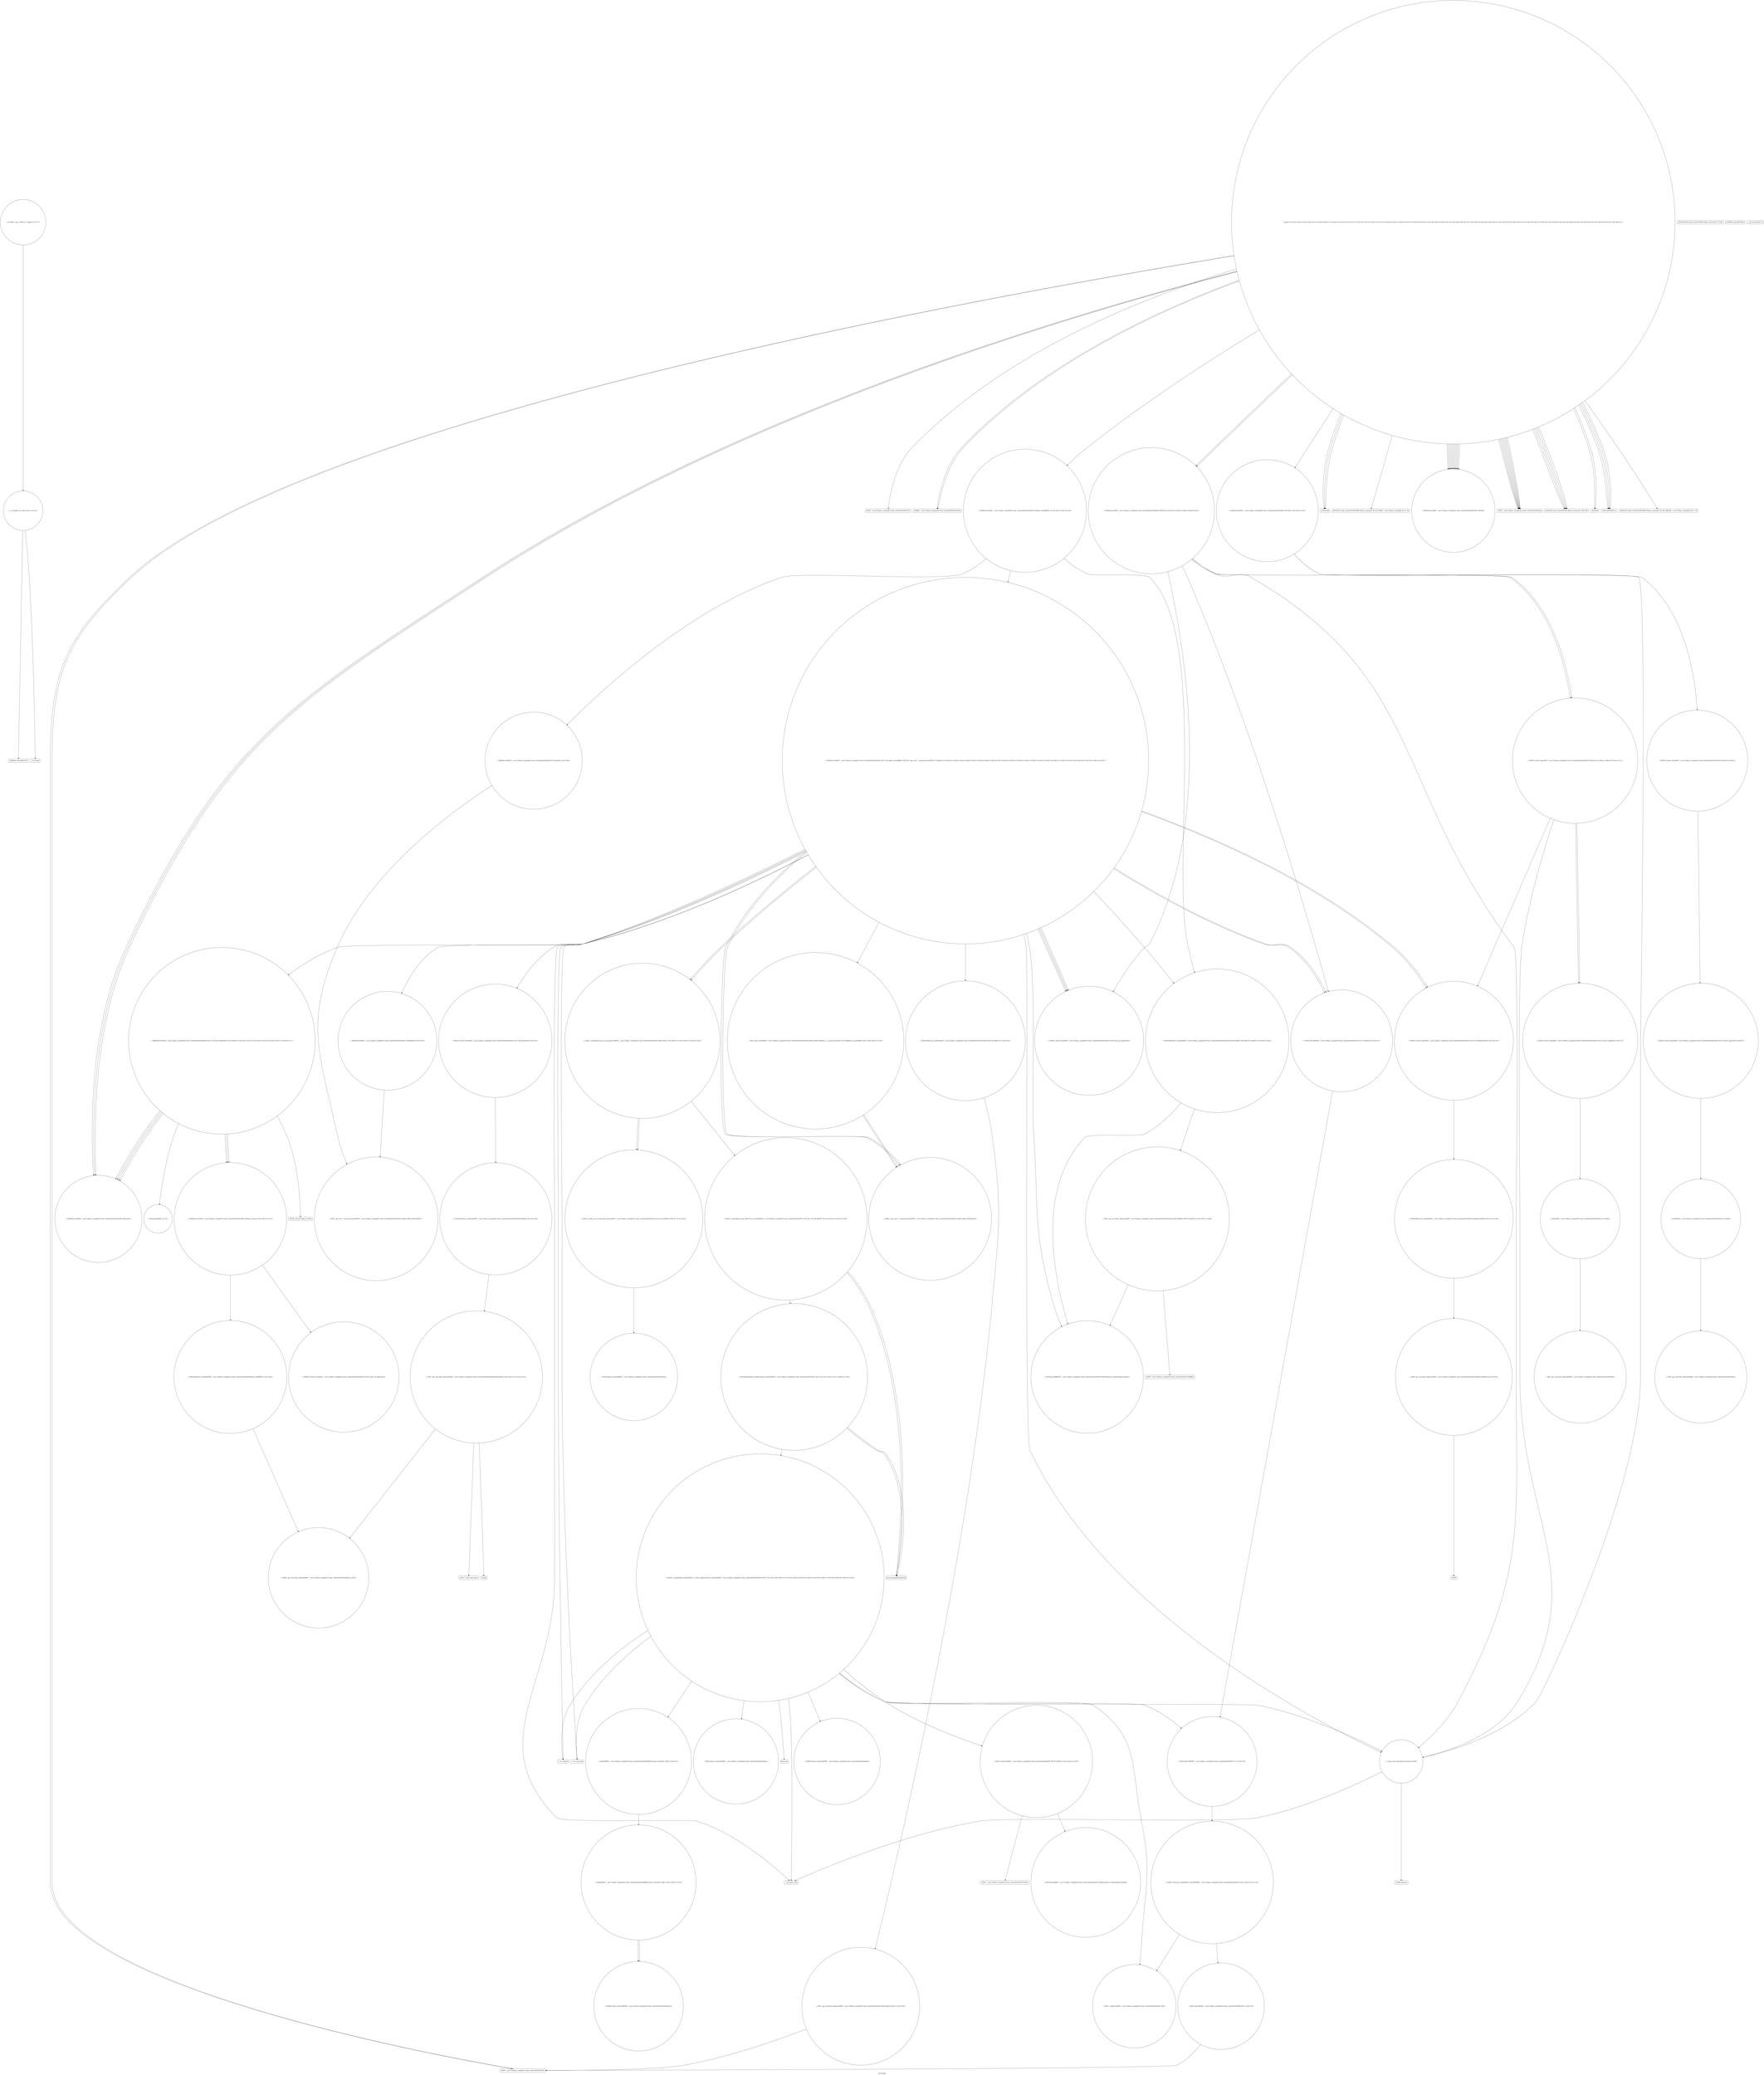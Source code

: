 digraph "Call Graph" {
	label="Call Graph";

	Node0x556284b9d740 [shape=record,shape=circle,label="{__cxx_global_var_init|{<s0>1|<s1>2}}"];
	Node0x556284b9d740:s0 -> Node0x556284b9d7c0[color=black];
	Node0x556284b9d740:s1 -> Node0x556284d23e90[color=black];
	Node0x556284d25390 [shape=record,shape=circle,label="{_ZNSt6vectorINSt7__cxx1112basic_stringIcSt11char_traitsIcESaIcEEESaIS5_EE3endEv|{<s0>106}}"];
	Node0x556284d25390:s0 -> Node0x556284d26d30[color=black];
	Node0x556284d24090 [shape=record,shape=Mrecord,label="{_ZNSt7__cxx1112basic_stringIcSt11char_traitsIcESaIcEEC1Ev}"];
	Node0x556284d26730 [shape=record,shape=circle,label="{_ZNSt12_Vector_baseINSt7__cxx1112basic_stringIcSt11char_traitsIcESaIcEEESaIS5_EE11_M_allocateEm|{<s0>121}}"];
	Node0x556284d26730:s0 -> Node0x556284d26db0[color=black];
	Node0x556284d24410 [shape=record,shape=Mrecord,label="{_ZNKSt7__cxx1112basic_stringIcSt11char_traitsIcESaIcEE4sizeEv}"];
	Node0x556284d26ab0 [shape=record,shape=Mrecord,label="{_ZSt20__throw_length_errorPKc}"];
	Node0x556284d24790 [shape=record,shape=circle,label="{_ZNSt6vectorINSt7__cxx1112basic_stringIcSt11char_traitsIcESaIcEEESaIS5_EED2Ev|{<s0>57|<s1>58|<s2>59|<s3>60|<s4>61}}"];
	Node0x556284d24790:s0 -> Node0x556284d24c10[color=black];
	Node0x556284d24790:s1 -> Node0x556284d24b90[color=black];
	Node0x556284d24790:s2 -> Node0x556284d24c90[color=black];
	Node0x556284d24790:s3 -> Node0x556284d24c90[color=black];
	Node0x556284d24790:s4 -> Node0x556284d24890[color=black];
	Node0x556284d26e30 [shape=record,shape=circle,label="{_ZN9__gnu_cxx13new_allocatorINSt7__cxx1112basic_stringIcSt11char_traitsIcESaIcEEEE8allocateEmPKv|{<s0>130|<s1>131|<s2>132}}"];
	Node0x556284d26e30:s0 -> Node0x556284d26cb0[color=black];
	Node0x556284d26e30:s1 -> Node0x556284d26eb0[color=black];
	Node0x556284d26e30:s2 -> Node0x556284d26f30[color=black];
	Node0x556284d24b10 [shape=record,shape=circle,label="{_ZN9__gnu_cxx13new_allocatorINSt7__cxx1112basic_stringIcSt11char_traitsIcESaIcEEEEC2Ev}"];
	Node0x556284d271b0 [shape=record,shape=circle,label="{_ZNSt20__uninitialized_copyILb0EE13__uninit_copyISt13move_iteratorIPNSt7__cxx1112basic_stringIcSt11char_traitsIcESaIcEEEES9_EET0_T_SC_SB_|{<s0>140|<s1>141|<s2>142|<s3>143|<s4>144|<s5>145|<s6>146|<s7>147|<s8>148|<s9>149|<s10>150}}"];
	Node0x556284d271b0:s0 -> Node0x556284d27230[color=black];
	Node0x556284d271b0:s1 -> Node0x556284d24e90[color=black];
	Node0x556284d271b0:s2 -> Node0x556284d27330[color=black];
	Node0x556284d271b0:s3 -> Node0x556284d272b0[color=black];
	Node0x556284d271b0:s4 -> Node0x556284d273b0[color=black];
	Node0x556284d271b0:s5 -> Node0x556284d24910[color=black];
	Node0x556284d271b0:s6 -> Node0x556284d24d10[color=black];
	Node0x556284d271b0:s7 -> Node0x556284d26930[color=black];
	Node0x556284d271b0:s8 -> Node0x556284d269b0[color=black];
	Node0x556284d271b0:s9 -> Node0x556284d27430[color=black];
	Node0x556284d271b0:s10 -> Node0x556284d24890[color=black];
	Node0x556284d24e90 [shape=record,shape=circle,label="{_ZSt11__addressofINSt7__cxx1112basic_stringIcSt11char_traitsIcESaIcEEEEPT_RS6_}"];
	Node0x556284d27530 [shape=record,shape=circle,label="{_ZNKSt13move_iteratorIPNSt7__cxx1112basic_stringIcSt11char_traitsIcESaIcEEEE4baseEv}"];
	Node0x556284d25210 [shape=record,shape=circle,label="{_ZN9__gnu_cxx13new_allocatorINSt7__cxx1112basic_stringIcSt11char_traitsIcESaIcEEEED2Ev}"];
	Node0x556284d23f10 [shape=record,shape=circle,label="{main|{<s0>3|<s1>4|<s2>5|<s3>6|<s4>7|<s5>8|<s6>9|<s7>10|<s8>11|<s9>12|<s10>13|<s11>14|<s12>15|<s13>16|<s14>17|<s15>18|<s16>19|<s17>20|<s18>21|<s19>22|<s20>23|<s21>24|<s22>25|<s23>26|<s24>27|<s25>28|<s26>29|<s27>30|<s28>31|<s29>32|<s30>33|<s31>34|<s32>35|<s33>36|<s34>37|<s35>38|<s36>39|<s37>40|<s38>41|<s39>42|<s40>43|<s41>44|<s42>45|<s43>46|<s44>47|<s45>48|<s46>49|<s47>50|<s48>51}}"];
	Node0x556284d23f10:s0 -> Node0x556284d23f90[color=black];
	Node0x556284d23f10:s1 -> Node0x556284d23f90[color=black];
	Node0x556284d23f10:s2 -> Node0x556284d23f90[color=black];
	Node0x556284d23f10:s3 -> Node0x556284d24010[color=black];
	Node0x556284d23f10:s4 -> Node0x556284d24090[color=black];
	Node0x556284d23f10:s5 -> Node0x556284d24110[color=black];
	Node0x556284d23f10:s6 -> Node0x556284d24210[color=black];
	Node0x556284d23f10:s7 -> Node0x556284d24290[color=black];
	Node0x556284d23f10:s8 -> Node0x556284d24290[color=black];
	Node0x556284d23f10:s9 -> Node0x556284d24310[color=black];
	Node0x556284d23f10:s10 -> Node0x556284d24390[color=black];
	Node0x556284d23f10:s11 -> Node0x556284d24410[color=black];
	Node0x556284d23f10:s12 -> Node0x556284d24390[color=black];
	Node0x556284d23f10:s13 -> Node0x556284d24490[color=black];
	Node0x556284d23f10:s14 -> Node0x556284d24390[color=black];
	Node0x556284d23f10:s15 -> Node0x556284d24490[color=black];
	Node0x556284d23f10:s16 -> Node0x556284d24390[color=black];
	Node0x556284d23f10:s17 -> Node0x556284d24490[color=black];
	Node0x556284d23f10:s18 -> Node0x556284d24390[color=black];
	Node0x556284d23f10:s19 -> Node0x556284d24490[color=black];
	Node0x556284d23f10:s20 -> Node0x556284d24390[color=black];
	Node0x556284d23f10:s21 -> Node0x556284d24490[color=black];
	Node0x556284d23f10:s22 -> Node0x556284d24390[color=black];
	Node0x556284d23f10:s23 -> Node0x556284d24490[color=black];
	Node0x556284d23f10:s24 -> Node0x556284d24390[color=black];
	Node0x556284d23f10:s25 -> Node0x556284d24490[color=black];
	Node0x556284d23f10:s26 -> Node0x556284d24390[color=black];
	Node0x556284d23f10:s27 -> Node0x556284d24490[color=black];
	Node0x556284d23f10:s28 -> Node0x556284d24310[color=black];
	Node0x556284d23f10:s29 -> Node0x556284d24390[color=black];
	Node0x556284d23f10:s30 -> Node0x556284d24410[color=black];
	Node0x556284d23f10:s31 -> Node0x556284d24390[color=black];
	Node0x556284d23f10:s32 -> Node0x556284d24490[color=black];
	Node0x556284d23f10:s33 -> Node0x556284d24510[color=black];
	Node0x556284d23f10:s34 -> Node0x556284d24590[color=black];
	Node0x556284d23f10:s35 -> Node0x556284d24510[color=black];
	Node0x556284d23f10:s36 -> Node0x556284d24610[color=black];
	Node0x556284d23f10:s37 -> Node0x556284d24510[color=black];
	Node0x556284d23f10:s38 -> Node0x556284d24610[color=black];
	Node0x556284d23f10:s39 -> Node0x556284d24510[color=black];
	Node0x556284d23f10:s40 -> Node0x556284d24590[color=black];
	Node0x556284d23f10:s41 -> Node0x556284d24510[color=black];
	Node0x556284d23f10:s42 -> Node0x556284d24610[color=black];
	Node0x556284d23f10:s43 -> Node0x556284d24310[color=black];
	Node0x556284d23f10:s44 -> Node0x556284d24390[color=black];
	Node0x556284d23f10:s45 -> Node0x556284d24710[color=black];
	Node0x556284d23f10:s46 -> Node0x556284d24610[color=black];
	Node0x556284d23f10:s47 -> Node0x556284d24790[color=black];
	Node0x556284d23f10:s48 -> Node0x556284d24790[color=black];
	Node0x556284d265b0 [shape=record,shape=circle,label="{_ZNKSt6vectorINSt7__cxx1112basic_stringIcSt11char_traitsIcESaIcEEESaIS5_EE12_M_check_lenEmPKc|{<s0>109|<s1>110|<s2>111|<s3>112|<s4>113|<s5>114|<s6>115|<s7>116|<s8>117}}"];
	Node0x556284d265b0:s0 -> Node0x556284d26a30[color=black];
	Node0x556284d265b0:s1 -> Node0x556284d24310[color=black];
	Node0x556284d265b0:s2 -> Node0x556284d26ab0[color=black];
	Node0x556284d265b0:s3 -> Node0x556284d24310[color=black];
	Node0x556284d265b0:s4 -> Node0x556284d24310[color=black];
	Node0x556284d265b0:s5 -> Node0x556284d26b30[color=black];
	Node0x556284d265b0:s6 -> Node0x556284d24310[color=black];
	Node0x556284d265b0:s7 -> Node0x556284d26a30[color=black];
	Node0x556284d265b0:s8 -> Node0x556284d26a30[color=black];
	Node0x556284d24290 [shape=record,shape=Mrecord,label="{_ZNSt7__cxx1112basic_stringIcSt11char_traitsIcESaIcEED1Ev}"];
	Node0x556284d26930 [shape=record,shape=Mrecord,label="{__cxa_rethrow}"];
	Node0x556284d24610 [shape=record,shape=Mrecord,label="{_ZNSolsEPFRSoS_E}"];
	Node0x556284d26cb0 [shape=record,shape=circle,label="{_ZNK9__gnu_cxx13new_allocatorINSt7__cxx1112basic_stringIcSt11char_traitsIcESaIcEEEE8max_sizeEv}"];
	Node0x556284d24990 [shape=record,shape=Mrecord,label="{_ZSt9terminatev}"];
	Node0x556284d27030 [shape=record,shape=circle,label="{_ZSt32__make_move_if_noexcept_iteratorINSt7__cxx1112basic_stringIcSt11char_traitsIcESaIcEEESt13move_iteratorIPS5_EET0_PT_|{<s0>136}}"];
	Node0x556284d27030:s0 -> Node0x556284d276b0[color=black];
	Node0x556284d24d10 [shape=record,shape=circle,label="{_ZSt8_DestroyIPNSt7__cxx1112basic_stringIcSt11char_traitsIcESaIcEEEEvT_S7_|{<s0>72}}"];
	Node0x556284d24d10:s0 -> Node0x556284d24d90[color=black];
	Node0x556284d273b0 [shape=record,shape=circle,label="{_ZNSt13move_iteratorIPNSt7__cxx1112basic_stringIcSt11char_traitsIcESaIcEEEEppEv}"];
	Node0x556284d25090 [shape=record,shape=circle,label="{_ZN9__gnu_cxx13new_allocatorINSt7__cxx1112basic_stringIcSt11char_traitsIcESaIcEEEE10deallocateEPS6_m|{<s0>79}}"];
	Node0x556284d25090:s0 -> Node0x556284d25110[color=black];
	Node0x556284d27730 [shape=record,shape=circle,label="{_ZN9__gnu_cxx13new_allocatorINSt7__cxx1112basic_stringIcSt11char_traitsIcESaIcEEEE7destroyIS6_EEvPT_|{<s0>156}}"];
	Node0x556284d27730:s0 -> Node0x556284d24290[color=black];
	Node0x556284b9d7c0 [shape=record,shape=Mrecord,label="{_ZNSt8ios_base4InitC1Ev}"];
	Node0x556284d25410 [shape=record,shape=circle,label="{_ZN9__gnu_cxx13new_allocatorINSt7__cxx1112basic_stringIcSt11char_traitsIcESaIcEEEE9constructIS6_JRKS6_EEEvPT_DpOT0_|{<s0>107|<s1>108}}"];
	Node0x556284d25410:s0 -> Node0x556284d25490[color=black];
	Node0x556284d25410:s1 -> Node0x556284d26530[color=black];
	Node0x556284d24110 [shape=record,shape=Mrecord,label="{_ZStrsIcSt11char_traitsIcESaIcEERSt13basic_istreamIT_T0_ES7_RNSt7__cxx1112basic_stringIS4_S5_T1_EE}"];
	Node0x556284d267b0 [shape=record,shape=circle,label="{_ZSt34__uninitialized_move_if_noexcept_aIPNSt7__cxx1112basic_stringIcSt11char_traitsIcESaIcEEES6_SaIS5_EET0_T_S9_S8_RT1_|{<s0>122|<s1>123|<s2>124}}"];
	Node0x556284d267b0:s0 -> Node0x556284d27030[color=black];
	Node0x556284d267b0:s1 -> Node0x556284d27030[color=black];
	Node0x556284d267b0:s2 -> Node0x556284d26fb0[color=black];
	Node0x556284d24490 [shape=record,shape=Mrecord,label="{_ZNSt7__cxx1112basic_stringIcSt11char_traitsIcESaIcEEixEm}"];
	Node0x556284d26b30 [shape=record,shape=circle,label="{_ZSt3maxImERKT_S2_S2_}"];
	Node0x556284d24810 [shape=record,shape=circle,label="{_ZNSt12_Vector_baseINSt7__cxx1112basic_stringIcSt11char_traitsIcESaIcEEESaIS5_EEC2Ev|{<s0>62}}"];
	Node0x556284d24810:s0 -> Node0x556284d24a10[color=black];
	Node0x556284d26eb0 [shape=record,shape=Mrecord,label="{_ZSt17__throw_bad_allocv}"];
	Node0x556284d24b90 [shape=record,shape=circle,label="{_ZSt8_DestroyIPNSt7__cxx1112basic_stringIcSt11char_traitsIcESaIcEEES5_EvT_S7_RSaIT0_E|{<s0>67}}"];
	Node0x556284d24b90:s0 -> Node0x556284d24d10[color=black];
	Node0x556284d27230 [shape=record,shape=circle,label="{_ZStneIPNSt7__cxx1112basic_stringIcSt11char_traitsIcESaIcEEEEbRKSt13move_iteratorIT_ESB_|{<s0>151}}"];
	Node0x556284d27230:s0 -> Node0x556284d274b0[color=black];
	Node0x556284d24f10 [shape=record,shape=circle,label="{_ZNSt12_Vector_baseINSt7__cxx1112basic_stringIcSt11char_traitsIcESaIcEEESaIS5_EE13_M_deallocateEPS5_m|{<s0>76}}"];
	Node0x556284d24f10:s0 -> Node0x556284d25010[color=black];
	Node0x556284d275b0 [shape=record,shape=circle,label="{_ZSt7forwardINSt7__cxx1112basic_stringIcSt11char_traitsIcESaIcEEEEOT_RNSt16remove_referenceIS6_E4typeE}"];
	Node0x556284d25290 [shape=record,shape=circle,label="{_ZNSt16allocator_traitsISaINSt7__cxx1112basic_stringIcSt11char_traitsIcESaIcEEEEE9constructIS5_JRKS5_EEEvRS6_PT_DpOT0_|{<s0>81|<s1>82}}"];
	Node0x556284d25290:s0 -> Node0x556284d25490[color=black];
	Node0x556284d25290:s1 -> Node0x556284d25410[color=black];
	Node0x556284d23f90 [shape=record,shape=Mrecord,label="{_ZNSirsERi}"];
	Node0x556284d26630 [shape=record,shape=circle,label="{_ZN9__gnu_cxxmiIPNSt7__cxx1112basic_stringIcSt11char_traitsIcESaIcEEESt6vectorIS6_SaIS6_EEEENS_17__normal_iteratorIT_T0_E15difference_typeERKSE_SH_|{<s0>118|<s1>119}}"];
	Node0x556284d26630:s0 -> Node0x556284d26830[color=black];
	Node0x556284d26630:s1 -> Node0x556284d26830[color=black];
	Node0x556284d24310 [shape=record,shape=circle,label="{_ZNKSt6vectorINSt7__cxx1112basic_stringIcSt11char_traitsIcESaIcEEESaIS5_EE4sizeEv}"];
	Node0x556284d269b0 [shape=record,shape=Mrecord,label="{__cxa_end_catch}"];
	Node0x556284d24690 [shape=record,shape=Mrecord,label="{_ZSt4endlIcSt11char_traitsIcEERSt13basic_ostreamIT_T0_ES6_}"];
	Node0x556284d26d30 [shape=record,shape=circle,label="{_ZN9__gnu_cxx17__normal_iteratorIPNSt7__cxx1112basic_stringIcSt11char_traitsIcESaIcEEESt6vectorIS6_SaIS6_EEEC2ERKS7_}"];
	Node0x556284d24a10 [shape=record,shape=circle,label="{_ZNSt12_Vector_baseINSt7__cxx1112basic_stringIcSt11char_traitsIcESaIcEEESaIS5_EE12_Vector_implC2Ev|{<s0>65}}"];
	Node0x556284d24a10:s0 -> Node0x556284d24a90[color=black];
	Node0x556284d270b0 [shape=record,shape=circle,label="{_ZSt18uninitialized_copyISt13move_iteratorIPNSt7__cxx1112basic_stringIcSt11char_traitsIcESaIcEEEES7_ET0_T_SA_S9_|{<s0>137|<s1>138|<s2>139}}"];
	Node0x556284d270b0:s0 -> Node0x556284d27130[color=black];
	Node0x556284d270b0:s1 -> Node0x556284d27130[color=black];
	Node0x556284d270b0:s2 -> Node0x556284d271b0[color=black];
	Node0x556284d24d90 [shape=record,shape=circle,label="{_ZNSt12_Destroy_auxILb0EE9__destroyIPNSt7__cxx1112basic_stringIcSt11char_traitsIcESaIcEEEEEvT_S9_|{<s0>73|<s1>74}}"];
	Node0x556284d24d90:s0 -> Node0x556284d24e90[color=black];
	Node0x556284d24d90:s1 -> Node0x556284d24e10[color=black];
	Node0x556284d27430 [shape=record,shape=Mrecord,label="{llvm.trap}"];
	Node0x556284d25110 [shape=record,shape=Mrecord,label="{_ZdlPv}"];
	Node0x556284d277b0 [shape=record,shape=circle,label="{_GLOBAL__sub_I_Saeed_0_1.cpp|{<s0>157}}"];
	Node0x556284d277b0:s0 -> Node0x556284b9d740[color=black];
	Node0x556284d23e10 [shape=record,shape=Mrecord,label="{_ZNSt8ios_base4InitD1Ev}"];
	Node0x556284d25490 [shape=record,shape=circle,label="{_ZSt7forwardIRKNSt7__cxx1112basic_stringIcSt11char_traitsIcESaIcEEEEOT_RNSt16remove_referenceIS8_E4typeE}"];
	Node0x556284d24190 [shape=record,shape=Mrecord,label="{__gxx_personality_v0}"];
	Node0x556284d26830 [shape=record,shape=circle,label="{_ZNK9__gnu_cxx17__normal_iteratorIPNSt7__cxx1112basic_stringIcSt11char_traitsIcESaIcEEESt6vectorIS6_SaIS6_EEE4baseEv}"];
	Node0x556284d24510 [shape=record,shape=Mrecord,label="{_ZStlsISt11char_traitsIcEERSt13basic_ostreamIcT_ES5_PKc}"];
	Node0x556284d26bb0 [shape=record,shape=circle,label="{_ZNSt16allocator_traitsISaINSt7__cxx1112basic_stringIcSt11char_traitsIcESaIcEEEEE8max_sizeERKS6_|{<s0>128}}"];
	Node0x556284d26bb0:s0 -> Node0x556284d26cb0[color=black];
	Node0x556284d24890 [shape=record,shape=circle,label="{__clang_call_terminate|{<s0>63|<s1>64}}"];
	Node0x556284d24890:s0 -> Node0x556284d24910[color=black];
	Node0x556284d24890:s1 -> Node0x556284d24990[color=black];
	Node0x556284d26f30 [shape=record,shape=Mrecord,label="{_Znwm}"];
	Node0x556284d24c10 [shape=record,shape=circle,label="{_ZNSt12_Vector_baseINSt7__cxx1112basic_stringIcSt11char_traitsIcESaIcEEESaIS5_EE19_M_get_Tp_allocatorEv}"];
	Node0x556284d272b0 [shape=record,shape=circle,label="{_ZSt10_ConstructINSt7__cxx1112basic_stringIcSt11char_traitsIcESaIcEEEJS5_EEvPT_DpOT0_|{<s0>152|<s1>153}}"];
	Node0x556284d272b0:s0 -> Node0x556284d275b0[color=black];
	Node0x556284d272b0:s1 -> Node0x556284d27630[color=black];
	Node0x556284d24f90 [shape=record,shape=circle,label="{_ZNSt12_Vector_baseINSt7__cxx1112basic_stringIcSt11char_traitsIcESaIcEEESaIS5_EE12_Vector_implD2Ev|{<s0>77}}"];
	Node0x556284d24f90:s0 -> Node0x556284d25190[color=black];
	Node0x556284d27630 [shape=record,shape=Mrecord,label="{_ZNSt7__cxx1112basic_stringIcSt11char_traitsIcESaIcEEC1EOS4_}"];
	Node0x556284d25310 [shape=record,shape=circle,label="{_ZNSt6vectorINSt7__cxx1112basic_stringIcSt11char_traitsIcESaIcEEESaIS5_EE17_M_realloc_insertIJRKS5_EEEvN9__gnu_cxx17__normal_iteratorIPS5_S7_EEDpOT_|{<s0>83|<s1>84|<s2>85|<s3>86|<s4>87|<s5>88|<s6>89|<s7>90|<s8>91|<s9>92|<s10>93|<s11>94|<s12>95|<s13>96|<s14>97|<s15>98|<s16>99|<s17>100|<s18>101|<s19>102|<s20>103|<s21>104|<s22>105}}"];
	Node0x556284d25310:s0 -> Node0x556284d265b0[color=black];
	Node0x556284d25310:s1 -> Node0x556284d266b0[color=black];
	Node0x556284d25310:s2 -> Node0x556284d26630[color=black];
	Node0x556284d25310:s3 -> Node0x556284d26730[color=black];
	Node0x556284d25310:s4 -> Node0x556284d25490[color=black];
	Node0x556284d25310:s5 -> Node0x556284d25290[color=black];
	Node0x556284d25310:s6 -> Node0x556284d26830[color=black];
	Node0x556284d25310:s7 -> Node0x556284d24c10[color=black];
	Node0x556284d25310:s8 -> Node0x556284d267b0[color=black];
	Node0x556284d25310:s9 -> Node0x556284d26830[color=black];
	Node0x556284d25310:s10 -> Node0x556284d24c10[color=black];
	Node0x556284d25310:s11 -> Node0x556284d267b0[color=black];
	Node0x556284d25310:s12 -> Node0x556284d24910[color=black];
	Node0x556284d25310:s13 -> Node0x556284d268b0[color=black];
	Node0x556284d25310:s14 -> Node0x556284d269b0[color=black];
	Node0x556284d25310:s15 -> Node0x556284d24c10[color=black];
	Node0x556284d25310:s16 -> Node0x556284d24b90[color=black];
	Node0x556284d25310:s17 -> Node0x556284d24f10[color=black];
	Node0x556284d25310:s18 -> Node0x556284d26930[color=black];
	Node0x556284d25310:s19 -> Node0x556284d24c10[color=black];
	Node0x556284d25310:s20 -> Node0x556284d24b90[color=black];
	Node0x556284d25310:s21 -> Node0x556284d24f10[color=black];
	Node0x556284d25310:s22 -> Node0x556284d24890[color=black];
	Node0x556284d24010 [shape=record,shape=circle,label="{_ZNSt6vectorINSt7__cxx1112basic_stringIcSt11char_traitsIcESaIcEEESaIS5_EEC2Ev|{<s0>52|<s1>53}}"];
	Node0x556284d24010:s0 -> Node0x556284d24810[color=black];
	Node0x556284d24010:s1 -> Node0x556284d24890[color=black];
	Node0x556284d266b0 [shape=record,shape=circle,label="{_ZNSt6vectorINSt7__cxx1112basic_stringIcSt11char_traitsIcESaIcEEESaIS5_EE5beginEv|{<s0>120}}"];
	Node0x556284d266b0:s0 -> Node0x556284d26d30[color=black];
	Node0x556284d24390 [shape=record,shape=circle,label="{_ZNSt6vectorINSt7__cxx1112basic_stringIcSt11char_traitsIcESaIcEEESaIS5_EEixEm}"];
	Node0x556284d26a30 [shape=record,shape=circle,label="{_ZNKSt6vectorINSt7__cxx1112basic_stringIcSt11char_traitsIcESaIcEEESaIS5_EE8max_sizeEv|{<s0>126|<s1>127}}"];
	Node0x556284d26a30:s0 -> Node0x556284d26c30[color=black];
	Node0x556284d26a30:s1 -> Node0x556284d26bb0[color=black];
	Node0x556284d24710 [shape=record,shape=Mrecord,label="{_ZStlsIcSt11char_traitsIcESaIcEERSt13basic_ostreamIT_T0_ES7_RKNSt7__cxx1112basic_stringIS4_S5_T1_EE}"];
	Node0x556284d26db0 [shape=record,shape=circle,label="{_ZNSt16allocator_traitsISaINSt7__cxx1112basic_stringIcSt11char_traitsIcESaIcEEEEE8allocateERS6_m|{<s0>129}}"];
	Node0x556284d26db0:s0 -> Node0x556284d26e30[color=black];
	Node0x556284d24a90 [shape=record,shape=circle,label="{_ZNSaINSt7__cxx1112basic_stringIcSt11char_traitsIcESaIcEEEEC2Ev|{<s0>66}}"];
	Node0x556284d24a90:s0 -> Node0x556284d24b10[color=black];
	Node0x556284d27130 [shape=record,shape=Mrecord,label="{llvm.memcpy.p0i8.p0i8.i64}"];
	Node0x556284d24e10 [shape=record,shape=circle,label="{_ZSt8_DestroyINSt7__cxx1112basic_stringIcSt11char_traitsIcESaIcEEEEvPT_|{<s0>75}}"];
	Node0x556284d24e10:s0 -> Node0x556284d24290[color=black];
	Node0x556284d274b0 [shape=record,shape=circle,label="{_ZSteqIPNSt7__cxx1112basic_stringIcSt11char_traitsIcESaIcEEEEbRKSt13move_iteratorIT_ESB_|{<s0>154|<s1>155}}"];
	Node0x556284d274b0:s0 -> Node0x556284d27530[color=black];
	Node0x556284d274b0:s1 -> Node0x556284d27530[color=black];
	Node0x556284d25190 [shape=record,shape=circle,label="{_ZNSaINSt7__cxx1112basic_stringIcSt11char_traitsIcESaIcEEEED2Ev|{<s0>80}}"];
	Node0x556284d25190:s0 -> Node0x556284d25210[color=black];
	Node0x556284d23e90 [shape=record,shape=Mrecord,label="{__cxa_atexit}"];
	Node0x556284d26530 [shape=record,shape=Mrecord,label="{_ZNSt7__cxx1112basic_stringIcSt11char_traitsIcESaIcEEC1ERKS4_}"];
	Node0x556284d24210 [shape=record,shape=circle,label="{_ZNSt6vectorINSt7__cxx1112basic_stringIcSt11char_traitsIcESaIcEEESaIS5_EE9push_backERKS5_|{<s0>54|<s1>55|<s2>56}}"];
	Node0x556284d24210:s0 -> Node0x556284d25290[color=black];
	Node0x556284d24210:s1 -> Node0x556284d25390[color=black];
	Node0x556284d24210:s2 -> Node0x556284d25310[color=black];
	Node0x556284d268b0 [shape=record,shape=circle,label="{_ZNSt16allocator_traitsISaINSt7__cxx1112basic_stringIcSt11char_traitsIcESaIcEEEEE7destroyIS5_EEvRS6_PT_|{<s0>125}}"];
	Node0x556284d268b0:s0 -> Node0x556284d27730[color=black];
	Node0x556284d24590 [shape=record,shape=Mrecord,label="{_ZNSolsEi}"];
	Node0x556284d26c30 [shape=record,shape=circle,label="{_ZNKSt12_Vector_baseINSt7__cxx1112basic_stringIcSt11char_traitsIcESaIcEEESaIS5_EE19_M_get_Tp_allocatorEv}"];
	Node0x556284d24910 [shape=record,shape=Mrecord,label="{__cxa_begin_catch}"];
	Node0x556284d26fb0 [shape=record,shape=circle,label="{_ZSt22__uninitialized_copy_aISt13move_iteratorIPNSt7__cxx1112basic_stringIcSt11char_traitsIcESaIcEEEES7_S6_ET0_T_SA_S9_RSaIT1_E|{<s0>133|<s1>134|<s2>135}}"];
	Node0x556284d26fb0:s0 -> Node0x556284d27130[color=black];
	Node0x556284d26fb0:s1 -> Node0x556284d27130[color=black];
	Node0x556284d26fb0:s2 -> Node0x556284d270b0[color=black];
	Node0x556284d24c90 [shape=record,shape=circle,label="{_ZNSt12_Vector_baseINSt7__cxx1112basic_stringIcSt11char_traitsIcESaIcEEESaIS5_EED2Ev|{<s0>68|<s1>69|<s2>70|<s3>71}}"];
	Node0x556284d24c90:s0 -> Node0x556284d24f10[color=black];
	Node0x556284d24c90:s1 -> Node0x556284d24f90[color=black];
	Node0x556284d24c90:s2 -> Node0x556284d24f90[color=black];
	Node0x556284d24c90:s3 -> Node0x556284d24890[color=black];
	Node0x556284d27330 [shape=record,shape=circle,label="{_ZNKSt13move_iteratorIPNSt7__cxx1112basic_stringIcSt11char_traitsIcESaIcEEEEdeEv}"];
	Node0x556284d25010 [shape=record,shape=circle,label="{_ZNSt16allocator_traitsISaINSt7__cxx1112basic_stringIcSt11char_traitsIcESaIcEEEEE10deallocateERS6_PS5_m|{<s0>78}}"];
	Node0x556284d25010:s0 -> Node0x556284d25090[color=black];
	Node0x556284d276b0 [shape=record,shape=circle,label="{_ZNSt13move_iteratorIPNSt7__cxx1112basic_stringIcSt11char_traitsIcESaIcEEEEC2ES6_}"];
}
